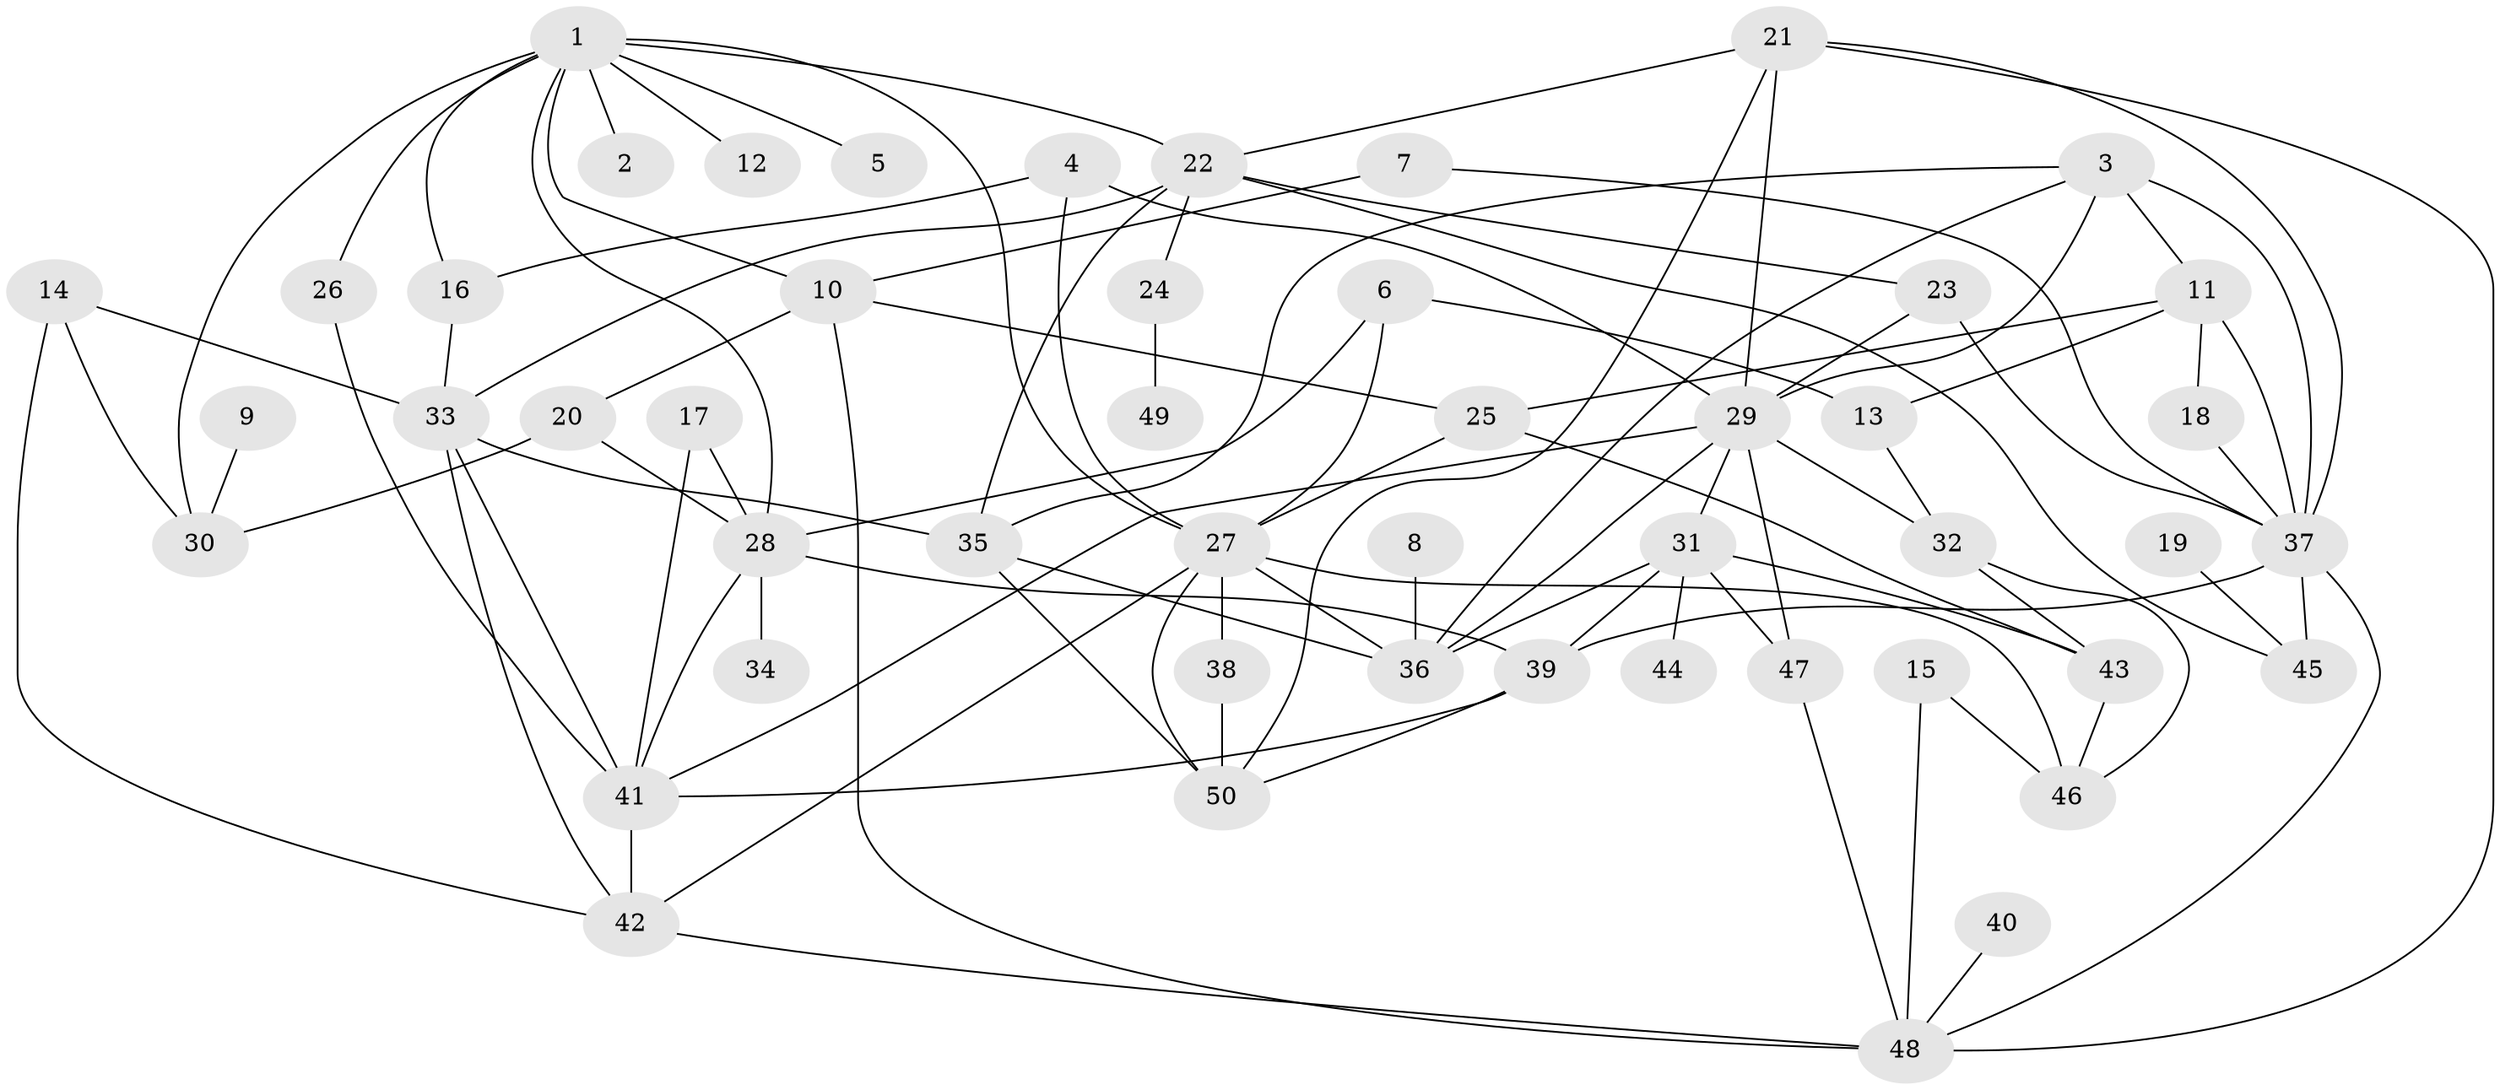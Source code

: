 // original degree distribution, {4: 0.13, 10: 0.01, 5: 0.11, 3: 0.26, 8: 0.01, 2: 0.23, 1: 0.21, 7: 0.02, 6: 0.02}
// Generated by graph-tools (version 1.1) at 2025/49/03/09/25 03:49:17]
// undirected, 50 vertices, 97 edges
graph export_dot {
graph [start="1"]
  node [color=gray90,style=filled];
  1;
  2;
  3;
  4;
  5;
  6;
  7;
  8;
  9;
  10;
  11;
  12;
  13;
  14;
  15;
  16;
  17;
  18;
  19;
  20;
  21;
  22;
  23;
  24;
  25;
  26;
  27;
  28;
  29;
  30;
  31;
  32;
  33;
  34;
  35;
  36;
  37;
  38;
  39;
  40;
  41;
  42;
  43;
  44;
  45;
  46;
  47;
  48;
  49;
  50;
  1 -- 2 [weight=1.0];
  1 -- 5 [weight=1.0];
  1 -- 10 [weight=1.0];
  1 -- 12 [weight=1.0];
  1 -- 16 [weight=1.0];
  1 -- 22 [weight=1.0];
  1 -- 26 [weight=1.0];
  1 -- 27 [weight=1.0];
  1 -- 28 [weight=1.0];
  1 -- 30 [weight=1.0];
  3 -- 11 [weight=1.0];
  3 -- 29 [weight=1.0];
  3 -- 35 [weight=1.0];
  3 -- 36 [weight=1.0];
  3 -- 37 [weight=1.0];
  4 -- 16 [weight=1.0];
  4 -- 27 [weight=1.0];
  4 -- 29 [weight=1.0];
  6 -- 13 [weight=1.0];
  6 -- 27 [weight=1.0];
  6 -- 28 [weight=1.0];
  7 -- 10 [weight=1.0];
  7 -- 37 [weight=1.0];
  8 -- 36 [weight=1.0];
  9 -- 30 [weight=1.0];
  10 -- 20 [weight=1.0];
  10 -- 25 [weight=1.0];
  10 -- 48 [weight=1.0];
  11 -- 13 [weight=1.0];
  11 -- 18 [weight=1.0];
  11 -- 25 [weight=1.0];
  11 -- 37 [weight=1.0];
  13 -- 32 [weight=1.0];
  14 -- 30 [weight=1.0];
  14 -- 33 [weight=1.0];
  14 -- 42 [weight=1.0];
  15 -- 46 [weight=1.0];
  15 -- 48 [weight=1.0];
  16 -- 33 [weight=1.0];
  17 -- 28 [weight=1.0];
  17 -- 41 [weight=1.0];
  18 -- 37 [weight=1.0];
  19 -- 45 [weight=1.0];
  20 -- 28 [weight=1.0];
  20 -- 30 [weight=1.0];
  21 -- 22 [weight=1.0];
  21 -- 29 [weight=1.0];
  21 -- 37 [weight=1.0];
  21 -- 48 [weight=1.0];
  21 -- 50 [weight=1.0];
  22 -- 23 [weight=1.0];
  22 -- 24 [weight=1.0];
  22 -- 33 [weight=1.0];
  22 -- 35 [weight=1.0];
  22 -- 45 [weight=1.0];
  23 -- 29 [weight=1.0];
  23 -- 37 [weight=1.0];
  24 -- 49 [weight=1.0];
  25 -- 27 [weight=1.0];
  25 -- 43 [weight=1.0];
  26 -- 41 [weight=1.0];
  27 -- 36 [weight=1.0];
  27 -- 38 [weight=1.0];
  27 -- 42 [weight=1.0];
  27 -- 46 [weight=1.0];
  27 -- 50 [weight=1.0];
  28 -- 34 [weight=1.0];
  28 -- 39 [weight=1.0];
  28 -- 41 [weight=1.0];
  29 -- 31 [weight=1.0];
  29 -- 32 [weight=1.0];
  29 -- 36 [weight=1.0];
  29 -- 41 [weight=1.0];
  29 -- 47 [weight=1.0];
  31 -- 36 [weight=1.0];
  31 -- 39 [weight=1.0];
  31 -- 43 [weight=1.0];
  31 -- 44 [weight=1.0];
  31 -- 47 [weight=1.0];
  32 -- 43 [weight=1.0];
  32 -- 46 [weight=1.0];
  33 -- 35 [weight=1.0];
  33 -- 41 [weight=1.0];
  33 -- 42 [weight=1.0];
  35 -- 36 [weight=1.0];
  35 -- 50 [weight=1.0];
  37 -- 39 [weight=1.0];
  37 -- 45 [weight=1.0];
  37 -- 48 [weight=1.0];
  38 -- 50 [weight=1.0];
  39 -- 41 [weight=1.0];
  39 -- 50 [weight=1.0];
  40 -- 48 [weight=1.0];
  41 -- 42 [weight=1.0];
  42 -- 48 [weight=1.0];
  43 -- 46 [weight=1.0];
  47 -- 48 [weight=1.0];
}
